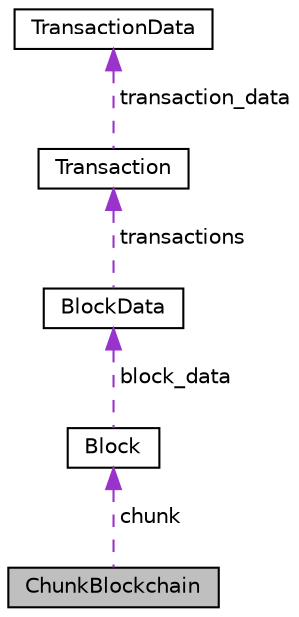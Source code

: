digraph "ChunkBlockchain"
{
 // LATEX_PDF_SIZE
  edge [fontname="Helvetica",fontsize="10",labelfontname="Helvetica",labelfontsize="10"];
  node [fontname="Helvetica",fontsize="10",shape=record];
  Node1 [label="ChunkBlockchain",height=0.2,width=0.4,color="black", fillcolor="grey75", style="filled", fontcolor="black",tooltip=" "];
  Node2 -> Node1 [dir="back",color="darkorchid3",fontsize="10",style="dashed",label=" chunk" ,fontname="Helvetica"];
  Node2 [label="Block",height=0.2,width=0.4,color="black", fillcolor="white", style="filled",URL="$struct_block.html",tooltip=" "];
  Node3 -> Node2 [dir="back",color="darkorchid3",fontsize="10",style="dashed",label=" block_data" ,fontname="Helvetica"];
  Node3 [label="BlockData",height=0.2,width=0.4,color="black", fillcolor="white", style="filled",URL="$struct_block_data.html",tooltip=" "];
  Node4 -> Node3 [dir="back",color="darkorchid3",fontsize="10",style="dashed",label=" transactions" ,fontname="Helvetica"];
  Node4 [label="Transaction",height=0.2,width=0.4,color="black", fillcolor="white", style="filled",URL="$struct_transaction.html",tooltip=" "];
  Node5 -> Node4 [dir="back",color="darkorchid3",fontsize="10",style="dashed",label=" transaction_data" ,fontname="Helvetica"];
  Node5 [label="TransactionData",height=0.2,width=0.4,color="black", fillcolor="white", style="filled",URL="$struct_transaction_data.html",tooltip=" "];
}
